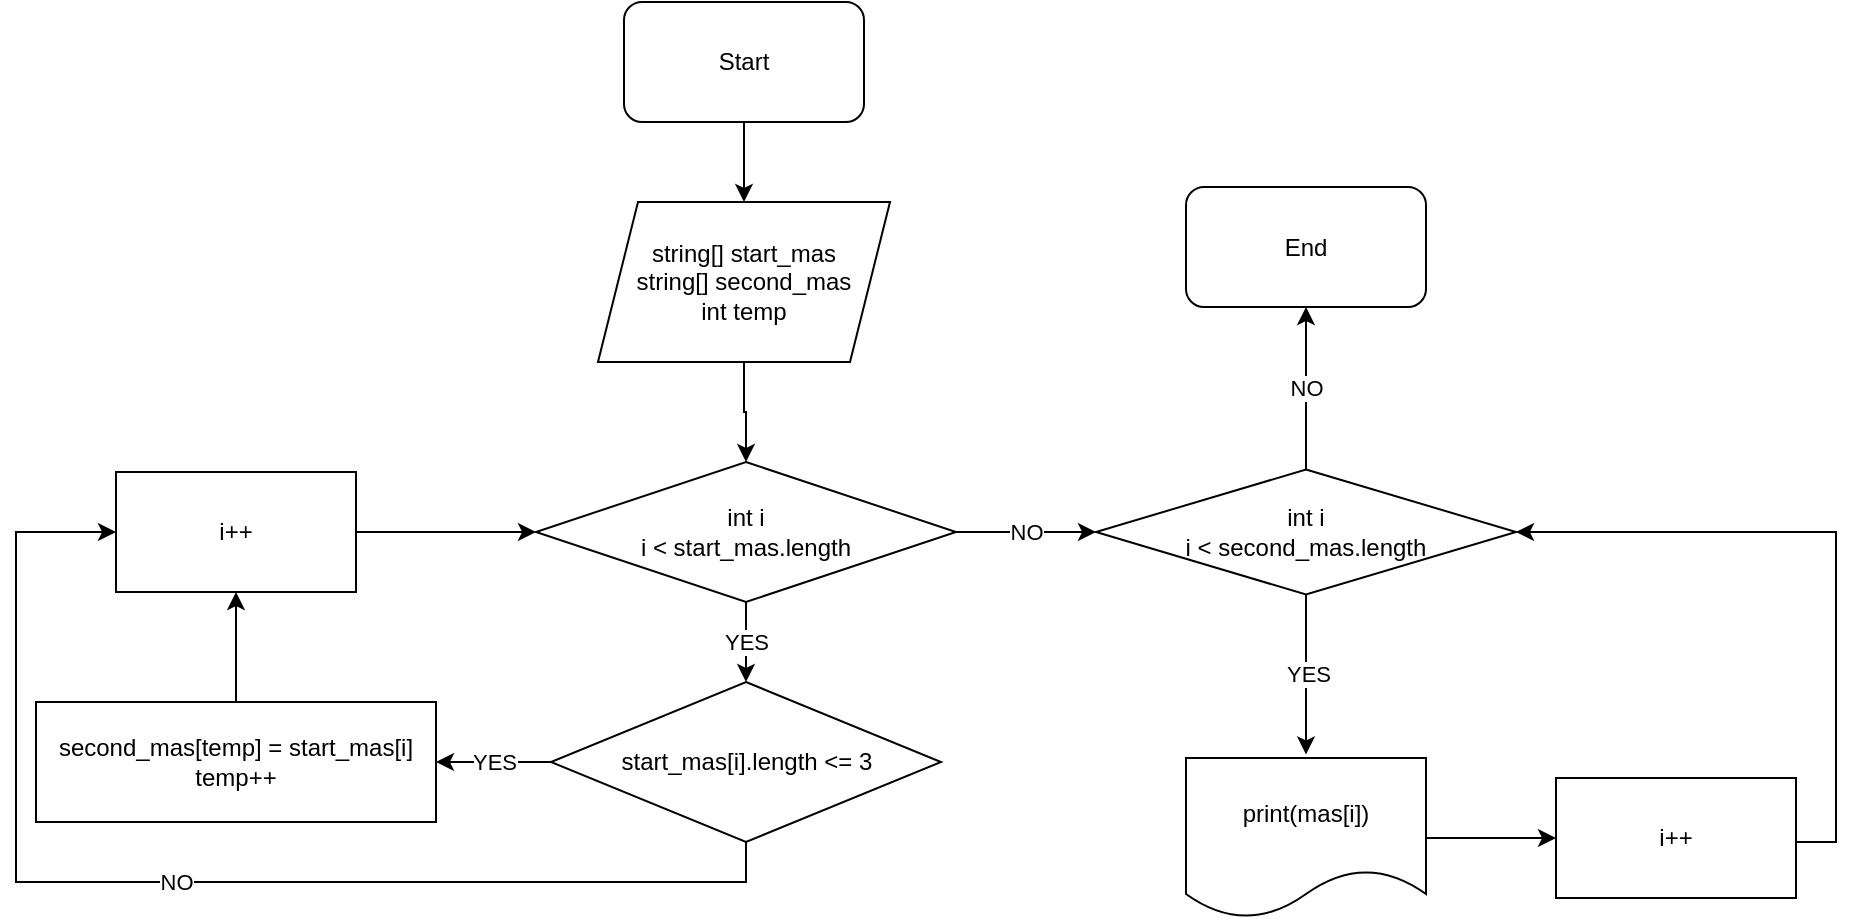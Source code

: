 <mxfile version="24.6.5" type="device">
  <diagram name="Страница — 1" id="J1S6a-yxdtq0KhstnAgm">
    <mxGraphModel dx="1728" dy="922" grid="1" gridSize="10" guides="1" tooltips="1" connect="1" arrows="1" fold="1" page="1" pageScale="1" pageWidth="827" pageHeight="1169" math="0" shadow="0">
      <root>
        <mxCell id="0" />
        <mxCell id="1" parent="0" />
        <mxCell id="7xTnqtLrs9kEJZjuGqGf-6" style="edgeStyle=orthogonalEdgeStyle;rounded=0;orthogonalLoop=1;jettySize=auto;html=1;" edge="1" parent="1" source="7xTnqtLrs9kEJZjuGqGf-4" target="7xTnqtLrs9kEJZjuGqGf-5">
          <mxGeometry relative="1" as="geometry" />
        </mxCell>
        <mxCell id="7xTnqtLrs9kEJZjuGqGf-4" value="Start" style="rounded=1;whiteSpace=wrap;html=1;" vertex="1" parent="1">
          <mxGeometry x="354" y="30" width="120" height="60" as="geometry" />
        </mxCell>
        <mxCell id="7xTnqtLrs9kEJZjuGqGf-8" style="edgeStyle=orthogonalEdgeStyle;rounded=0;orthogonalLoop=1;jettySize=auto;html=1;" edge="1" parent="1" source="7xTnqtLrs9kEJZjuGqGf-5" target="7xTnqtLrs9kEJZjuGqGf-7">
          <mxGeometry relative="1" as="geometry" />
        </mxCell>
        <mxCell id="7xTnqtLrs9kEJZjuGqGf-5" value="string[] start_mas&lt;div&gt;string[] second_mas&lt;/div&gt;&lt;div&gt;int temp&lt;/div&gt;" style="shape=parallelogram;perimeter=parallelogramPerimeter;whiteSpace=wrap;html=1;fixedSize=1;" vertex="1" parent="1">
          <mxGeometry x="341" y="130" width="146" height="80" as="geometry" />
        </mxCell>
        <mxCell id="7xTnqtLrs9kEJZjuGqGf-10" value="YES" style="edgeStyle=orthogonalEdgeStyle;rounded=0;orthogonalLoop=1;jettySize=auto;html=1;" edge="1" parent="1" source="7xTnqtLrs9kEJZjuGqGf-7" target="7xTnqtLrs9kEJZjuGqGf-9">
          <mxGeometry relative="1" as="geometry" />
        </mxCell>
        <mxCell id="7xTnqtLrs9kEJZjuGqGf-21" value="NO" style="edgeStyle=orthogonalEdgeStyle;rounded=0;orthogonalLoop=1;jettySize=auto;html=1;entryX=0;entryY=0.5;entryDx=0;entryDy=0;" edge="1" parent="1" source="7xTnqtLrs9kEJZjuGqGf-7" target="7xTnqtLrs9kEJZjuGqGf-20">
          <mxGeometry relative="1" as="geometry" />
        </mxCell>
        <mxCell id="7xTnqtLrs9kEJZjuGqGf-7" value="int i&lt;div&gt;i &amp;lt; start_mas.length&lt;/div&gt;" style="rhombus;whiteSpace=wrap;html=1;" vertex="1" parent="1">
          <mxGeometry x="310" y="260" width="210" height="70" as="geometry" />
        </mxCell>
        <mxCell id="7xTnqtLrs9kEJZjuGqGf-13" value="YES" style="edgeStyle=orthogonalEdgeStyle;rounded=0;orthogonalLoop=1;jettySize=auto;html=1;" edge="1" parent="1" source="7xTnqtLrs9kEJZjuGqGf-9" target="7xTnqtLrs9kEJZjuGqGf-12">
          <mxGeometry relative="1" as="geometry" />
        </mxCell>
        <mxCell id="7xTnqtLrs9kEJZjuGqGf-18" value="NO" style="edgeStyle=orthogonalEdgeStyle;rounded=0;orthogonalLoop=1;jettySize=auto;html=1;entryX=0;entryY=0.5;entryDx=0;entryDy=0;" edge="1" parent="1" source="7xTnqtLrs9kEJZjuGqGf-9" target="7xTnqtLrs9kEJZjuGqGf-15">
          <mxGeometry relative="1" as="geometry">
            <Array as="points">
              <mxPoint x="415" y="470" />
              <mxPoint x="50" y="470" />
              <mxPoint x="50" y="295" />
            </Array>
          </mxGeometry>
        </mxCell>
        <mxCell id="7xTnqtLrs9kEJZjuGqGf-9" value="start_mas[i].length &amp;lt;= 3" style="rhombus;whiteSpace=wrap;html=1;" vertex="1" parent="1">
          <mxGeometry x="317.5" y="370" width="195" height="80" as="geometry" />
        </mxCell>
        <mxCell id="7xTnqtLrs9kEJZjuGqGf-16" style="edgeStyle=orthogonalEdgeStyle;rounded=0;orthogonalLoop=1;jettySize=auto;html=1;" edge="1" parent="1" source="7xTnqtLrs9kEJZjuGqGf-12" target="7xTnqtLrs9kEJZjuGqGf-15">
          <mxGeometry relative="1" as="geometry" />
        </mxCell>
        <mxCell id="7xTnqtLrs9kEJZjuGqGf-12" value="second_mas[temp] = start_mas[i]&lt;div&gt;temp++&lt;/div&gt;" style="rounded=0;whiteSpace=wrap;html=1;" vertex="1" parent="1">
          <mxGeometry x="60" y="380" width="200" height="60" as="geometry" />
        </mxCell>
        <mxCell id="7xTnqtLrs9kEJZjuGqGf-17" style="edgeStyle=orthogonalEdgeStyle;rounded=0;orthogonalLoop=1;jettySize=auto;html=1;entryX=0;entryY=0.5;entryDx=0;entryDy=0;" edge="1" parent="1" source="7xTnqtLrs9kEJZjuGqGf-15" target="7xTnqtLrs9kEJZjuGqGf-7">
          <mxGeometry relative="1" as="geometry" />
        </mxCell>
        <mxCell id="7xTnqtLrs9kEJZjuGqGf-15" value="i++" style="rounded=0;whiteSpace=wrap;html=1;" vertex="1" parent="1">
          <mxGeometry x="100" y="265" width="120" height="60" as="geometry" />
        </mxCell>
        <mxCell id="7xTnqtLrs9kEJZjuGqGf-23" value="YES" style="edgeStyle=orthogonalEdgeStyle;rounded=0;orthogonalLoop=1;jettySize=auto;html=1;" edge="1" parent="1" source="7xTnqtLrs9kEJZjuGqGf-20">
          <mxGeometry relative="1" as="geometry">
            <mxPoint x="695" y="406.25" as="targetPoint" />
          </mxGeometry>
        </mxCell>
        <mxCell id="7xTnqtLrs9kEJZjuGqGf-36" value="NO" style="edgeStyle=orthogonalEdgeStyle;rounded=0;orthogonalLoop=1;jettySize=auto;html=1;" edge="1" parent="1" source="7xTnqtLrs9kEJZjuGqGf-20" target="7xTnqtLrs9kEJZjuGqGf-35">
          <mxGeometry relative="1" as="geometry" />
        </mxCell>
        <mxCell id="7xTnqtLrs9kEJZjuGqGf-20" value="int i&lt;div&gt;i &amp;lt; second_mas.length&lt;/div&gt;" style="rhombus;whiteSpace=wrap;html=1;" vertex="1" parent="1">
          <mxGeometry x="590" y="263.75" width="210" height="62.5" as="geometry" />
        </mxCell>
        <mxCell id="7xTnqtLrs9kEJZjuGqGf-30" style="edgeStyle=orthogonalEdgeStyle;rounded=0;orthogonalLoop=1;jettySize=auto;html=1;entryX=1;entryY=0.5;entryDx=0;entryDy=0;" edge="1" parent="1" source="7xTnqtLrs9kEJZjuGqGf-24" target="7xTnqtLrs9kEJZjuGqGf-20">
          <mxGeometry relative="1" as="geometry">
            <Array as="points">
              <mxPoint x="960" y="450" />
              <mxPoint x="960" y="295" />
            </Array>
          </mxGeometry>
        </mxCell>
        <mxCell id="7xTnqtLrs9kEJZjuGqGf-24" value="i++" style="whiteSpace=wrap;html=1;" vertex="1" parent="1">
          <mxGeometry x="820" y="418" width="120" height="60" as="geometry" />
        </mxCell>
        <mxCell id="7xTnqtLrs9kEJZjuGqGf-34" style="edgeStyle=orthogonalEdgeStyle;rounded=0;orthogonalLoop=1;jettySize=auto;html=1;" edge="1" parent="1" source="7xTnqtLrs9kEJZjuGqGf-31" target="7xTnqtLrs9kEJZjuGqGf-24">
          <mxGeometry relative="1" as="geometry" />
        </mxCell>
        <mxCell id="7xTnqtLrs9kEJZjuGqGf-31" value="print(mas[i])" style="shape=document;whiteSpace=wrap;html=1;boundedLbl=1;" vertex="1" parent="1">
          <mxGeometry x="635" y="408" width="120" height="80" as="geometry" />
        </mxCell>
        <mxCell id="7xTnqtLrs9kEJZjuGqGf-35" value="End" style="rounded=1;whiteSpace=wrap;html=1;" vertex="1" parent="1">
          <mxGeometry x="635" y="122.5" width="120" height="60" as="geometry" />
        </mxCell>
      </root>
    </mxGraphModel>
  </diagram>
</mxfile>
